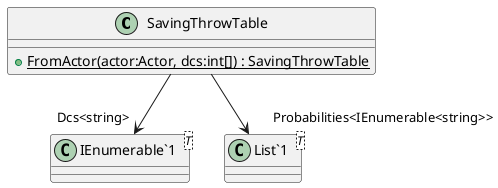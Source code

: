 @startuml
class SavingThrowTable {
    + {static} FromActor(actor:Actor, dcs:int[]) : SavingThrowTable
}
class "IEnumerable`1"<T> {
}
class "List`1"<T> {
}
SavingThrowTable --> "Dcs<string>" "IEnumerable`1"
SavingThrowTable --> "Probabilities<IEnumerable<string>>" "List`1"
@enduml
